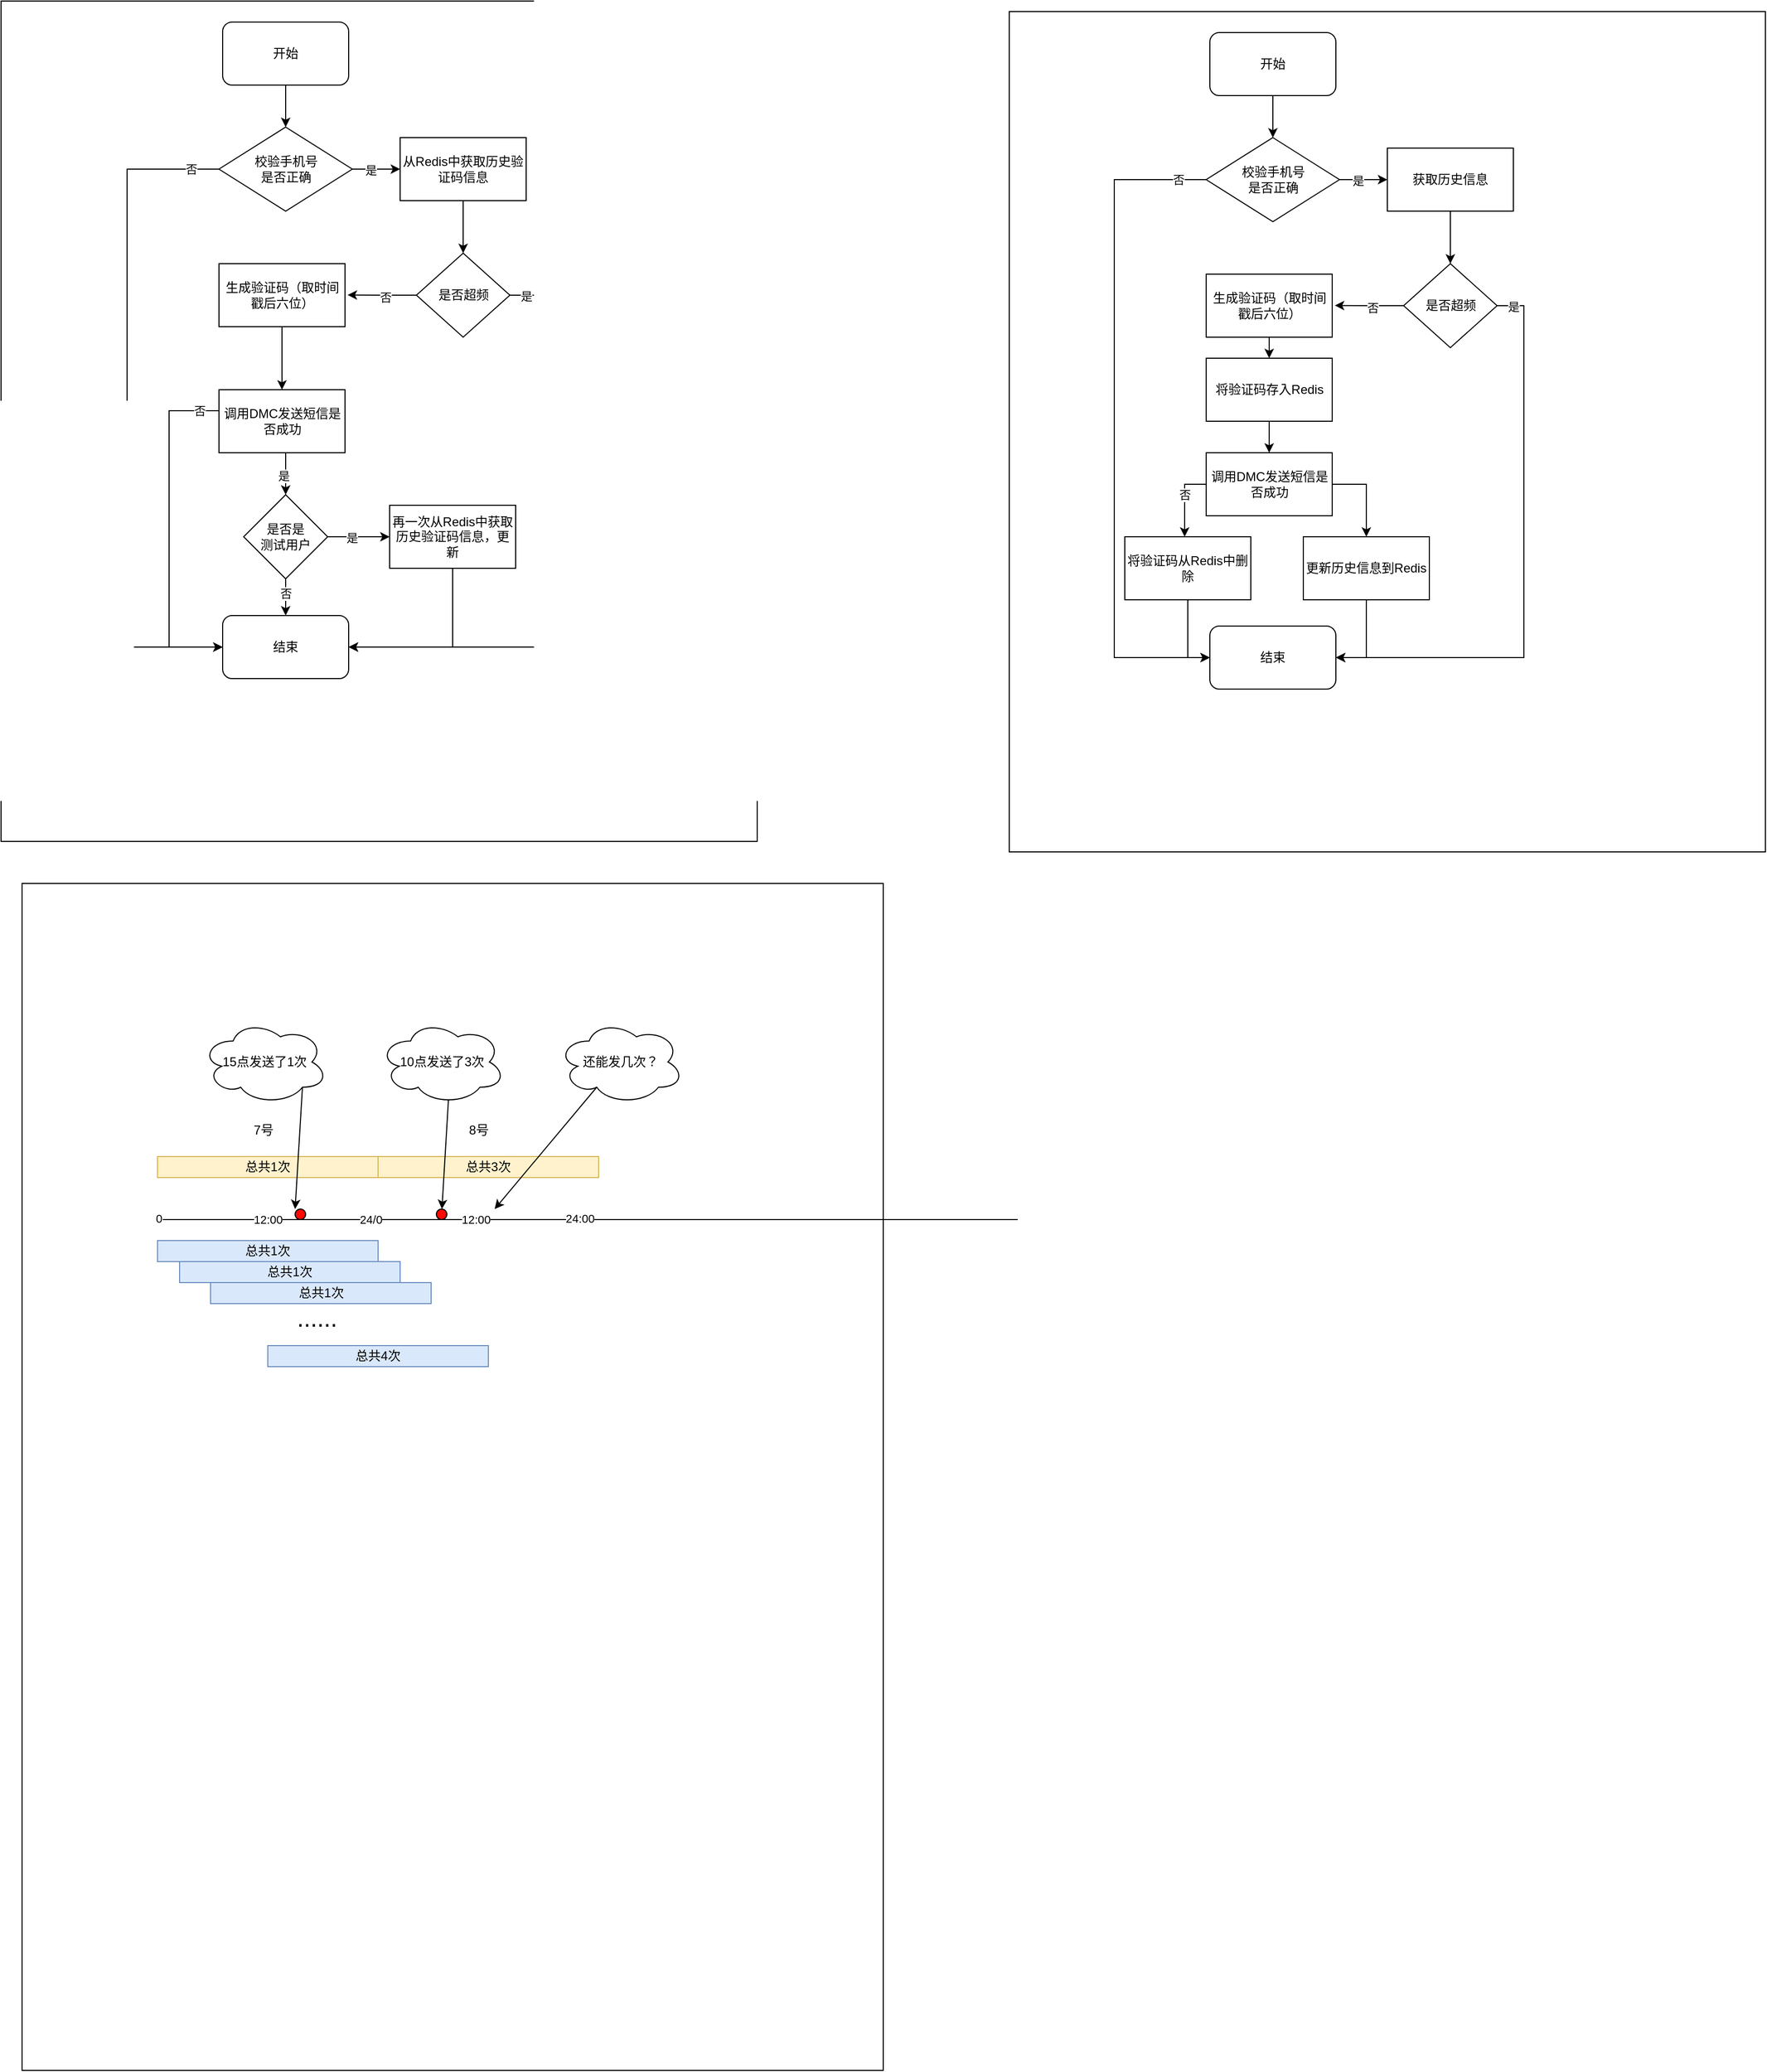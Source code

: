 <mxfile version="24.2.8" type="github">
  <diagram name="第 1 页" id="iJ3RDaBsDkiibVPw74gK">
    <mxGraphModel dx="933" dy="1761" grid="1" gridSize="10" guides="1" tooltips="1" connect="1" arrows="1" fold="1" page="1" pageScale="1" pageWidth="827" pageHeight="1169" math="0" shadow="0">
      <root>
        <mxCell id="0" />
        <mxCell id="1" parent="0" />
        <mxCell id="w9kX-I3qxIsX-tAkNDgR-72" value="" style="rounded=0;whiteSpace=wrap;html=1;" parent="1" vertex="1">
          <mxGeometry x="160" y="-60" width="720" height="800" as="geometry" />
        </mxCell>
        <mxCell id="w9kX-I3qxIsX-tAkNDgR-17" style="edgeStyle=orthogonalEdgeStyle;rounded=0;orthogonalLoop=1;jettySize=auto;html=1;exitX=0.5;exitY=1;exitDx=0;exitDy=0;entryX=0.5;entryY=0;entryDx=0;entryDy=0;" parent="1" source="cLkxvn7BE41b-FN8lYlk-1" target="w9kX-I3qxIsX-tAkNDgR-16" edge="1">
          <mxGeometry relative="1" as="geometry" />
        </mxCell>
        <mxCell id="cLkxvn7BE41b-FN8lYlk-1" value="开始" style="rounded=1;whiteSpace=wrap;html=1;" parent="1" vertex="1">
          <mxGeometry x="371" y="-40" width="120" height="60" as="geometry" />
        </mxCell>
        <mxCell id="w9kX-I3qxIsX-tAkNDgR-65" style="edgeStyle=orthogonalEdgeStyle;rounded=0;orthogonalLoop=1;jettySize=auto;html=1;exitX=0.5;exitY=1;exitDx=0;exitDy=0;" parent="1" source="w9kX-I3qxIsX-tAkNDgR-2" target="w9kX-I3qxIsX-tAkNDgR-40" edge="1">
          <mxGeometry relative="1" as="geometry" />
        </mxCell>
        <mxCell id="w9kX-I3qxIsX-tAkNDgR-2" value="生成验证码（取时间戳后六位）" style="rounded=0;whiteSpace=wrap;html=1;" parent="1" vertex="1">
          <mxGeometry x="367.5" y="190" width="120" height="60" as="geometry" />
        </mxCell>
        <mxCell id="w9kX-I3qxIsX-tAkNDgR-66" style="edgeStyle=orthogonalEdgeStyle;rounded=0;orthogonalLoop=1;jettySize=auto;html=1;exitX=0.5;exitY=1;exitDx=0;exitDy=0;entryX=1;entryY=0.5;entryDx=0;entryDy=0;" parent="1" source="w9kX-I3qxIsX-tAkNDgR-8" target="w9kX-I3qxIsX-tAkNDgR-25" edge="1">
          <mxGeometry relative="1" as="geometry" />
        </mxCell>
        <mxCell id="w9kX-I3qxIsX-tAkNDgR-8" value="再一次从Redis中获取历史验证码信息，更新" style="rounded=0;whiteSpace=wrap;html=1;" parent="1" vertex="1">
          <mxGeometry x="530" y="420" width="120" height="60" as="geometry" />
        </mxCell>
        <mxCell id="w9kX-I3qxIsX-tAkNDgR-37" style="edgeStyle=orthogonalEdgeStyle;rounded=0;orthogonalLoop=1;jettySize=auto;html=1;exitX=0;exitY=0.5;exitDx=0;exitDy=0;entryX=0;entryY=0.5;entryDx=0;entryDy=0;" parent="1" source="w9kX-I3qxIsX-tAkNDgR-16" target="w9kX-I3qxIsX-tAkNDgR-25" edge="1">
          <mxGeometry relative="1" as="geometry">
            <mxPoint x="450" y="875" as="targetPoint" />
            <mxPoint x="395" y="280" as="sourcePoint" />
            <Array as="points">
              <mxPoint x="280" y="100" />
              <mxPoint x="280" y="555" />
            </Array>
          </mxGeometry>
        </mxCell>
        <mxCell id="w9kX-I3qxIsX-tAkNDgR-39" value="否" style="edgeLabel;html=1;align=center;verticalAlign=middle;resizable=0;points=[];" parent="w9kX-I3qxIsX-tAkNDgR-37" vertex="1" connectable="0">
          <mxGeometry x="-0.855" y="-3" relative="1" as="geometry">
            <mxPoint x="19" y="3" as="offset" />
          </mxGeometry>
        </mxCell>
        <mxCell id="w9kX-I3qxIsX-tAkNDgR-58" style="edgeStyle=orthogonalEdgeStyle;rounded=0;orthogonalLoop=1;jettySize=auto;html=1;exitX=1;exitY=0.5;exitDx=0;exitDy=0;entryX=0;entryY=0.5;entryDx=0;entryDy=0;" parent="1" source="w9kX-I3qxIsX-tAkNDgR-16" target="w9kX-I3qxIsX-tAkNDgR-18" edge="1">
          <mxGeometry relative="1" as="geometry" />
        </mxCell>
        <mxCell id="w9kX-I3qxIsX-tAkNDgR-59" value="是" style="edgeLabel;html=1;align=center;verticalAlign=middle;resizable=0;points=[];" parent="w9kX-I3qxIsX-tAkNDgR-58" vertex="1" connectable="0">
          <mxGeometry x="-0.221" y="-1" relative="1" as="geometry">
            <mxPoint as="offset" />
          </mxGeometry>
        </mxCell>
        <mxCell id="w9kX-I3qxIsX-tAkNDgR-16" value="校验手机号&lt;div&gt;是否正确&lt;/div&gt;" style="rhombus;whiteSpace=wrap;html=1;" parent="1" vertex="1">
          <mxGeometry x="367.5" y="60" width="127" height="80" as="geometry" />
        </mxCell>
        <mxCell id="w9kX-I3qxIsX-tAkNDgR-21" style="edgeStyle=orthogonalEdgeStyle;rounded=0;orthogonalLoop=1;jettySize=auto;html=1;exitX=0.5;exitY=1;exitDx=0;exitDy=0;entryX=0.5;entryY=0;entryDx=0;entryDy=0;" parent="1" source="w9kX-I3qxIsX-tAkNDgR-18" target="w9kX-I3qxIsX-tAkNDgR-20" edge="1">
          <mxGeometry relative="1" as="geometry" />
        </mxCell>
        <mxCell id="w9kX-I3qxIsX-tAkNDgR-18" value="从Redis中获取历史验证码信息" style="rounded=0;whiteSpace=wrap;html=1;" parent="1" vertex="1">
          <mxGeometry x="540" y="70" width="120" height="60" as="geometry" />
        </mxCell>
        <mxCell id="w9kX-I3qxIsX-tAkNDgR-62" style="edgeStyle=orthogonalEdgeStyle;rounded=0;orthogonalLoop=1;jettySize=auto;html=1;exitX=0;exitY=0.5;exitDx=0;exitDy=0;" parent="1" source="w9kX-I3qxIsX-tAkNDgR-20" edge="1">
          <mxGeometry relative="1" as="geometry">
            <mxPoint x="490" y="219.783" as="targetPoint" />
          </mxGeometry>
        </mxCell>
        <mxCell id="w9kX-I3qxIsX-tAkNDgR-63" value="否" style="edgeLabel;html=1;align=center;verticalAlign=middle;resizable=0;points=[];" parent="w9kX-I3qxIsX-tAkNDgR-62" vertex="1" connectable="0">
          <mxGeometry x="-0.102" y="2" relative="1" as="geometry">
            <mxPoint as="offset" />
          </mxGeometry>
        </mxCell>
        <mxCell id="w9kX-I3qxIsX-tAkNDgR-69" style="edgeStyle=orthogonalEdgeStyle;rounded=0;orthogonalLoop=1;jettySize=auto;html=1;exitX=1;exitY=0.5;exitDx=0;exitDy=0;entryX=1;entryY=0.5;entryDx=0;entryDy=0;" parent="1" source="w9kX-I3qxIsX-tAkNDgR-20" target="w9kX-I3qxIsX-tAkNDgR-25" edge="1">
          <mxGeometry relative="1" as="geometry">
            <Array as="points">
              <mxPoint x="670" y="220" />
              <mxPoint x="670" y="555" />
            </Array>
          </mxGeometry>
        </mxCell>
        <mxCell id="w9kX-I3qxIsX-tAkNDgR-71" value="是" style="edgeLabel;html=1;align=center;verticalAlign=middle;resizable=0;points=[];" parent="w9kX-I3qxIsX-tAkNDgR-69" vertex="1" connectable="0">
          <mxGeometry x="-0.848" y="-3" relative="1" as="geometry">
            <mxPoint x="-7" y="-15" as="offset" />
          </mxGeometry>
        </mxCell>
        <mxCell id="w9kX-I3qxIsX-tAkNDgR-20" value="是否超频" style="rhombus;whiteSpace=wrap;html=1;" parent="1" vertex="1">
          <mxGeometry x="555.5" y="180" width="89" height="80" as="geometry" />
        </mxCell>
        <mxCell id="w9kX-I3qxIsX-tAkNDgR-25" value="结束" style="rounded=1;whiteSpace=wrap;html=1;" parent="1" vertex="1">
          <mxGeometry x="371" y="525" width="120" height="60" as="geometry" />
        </mxCell>
        <mxCell id="w9kX-I3qxIsX-tAkNDgR-51" style="edgeStyle=orthogonalEdgeStyle;rounded=0;orthogonalLoop=1;jettySize=auto;html=1;exitX=1;exitY=0.5;exitDx=0;exitDy=0;entryX=0;entryY=0.5;entryDx=0;entryDy=0;" parent="1" source="w9kX-I3qxIsX-tAkNDgR-31" target="w9kX-I3qxIsX-tAkNDgR-8" edge="1">
          <mxGeometry relative="1" as="geometry" />
        </mxCell>
        <mxCell id="w9kX-I3qxIsX-tAkNDgR-52" value="是" style="edgeLabel;html=1;align=center;verticalAlign=middle;resizable=0;points=[];" parent="w9kX-I3qxIsX-tAkNDgR-51" vertex="1" connectable="0">
          <mxGeometry x="-0.231" y="-1" relative="1" as="geometry">
            <mxPoint as="offset" />
          </mxGeometry>
        </mxCell>
        <mxCell id="w9kX-I3qxIsX-tAkNDgR-54" style="edgeStyle=orthogonalEdgeStyle;rounded=0;orthogonalLoop=1;jettySize=auto;html=1;exitX=0.5;exitY=1;exitDx=0;exitDy=0;" parent="1" source="w9kX-I3qxIsX-tAkNDgR-31" target="w9kX-I3qxIsX-tAkNDgR-25" edge="1">
          <mxGeometry relative="1" as="geometry" />
        </mxCell>
        <mxCell id="w9kX-I3qxIsX-tAkNDgR-55" value="否" style="edgeLabel;html=1;align=center;verticalAlign=middle;resizable=0;points=[];" parent="w9kX-I3qxIsX-tAkNDgR-54" vertex="1" connectable="0">
          <mxGeometry x="-0.4" relative="1" as="geometry">
            <mxPoint as="offset" />
          </mxGeometry>
        </mxCell>
        <mxCell id="w9kX-I3qxIsX-tAkNDgR-31" value="是否是&lt;div&gt;测试用户&lt;/div&gt;" style="rhombus;whiteSpace=wrap;html=1;" parent="1" vertex="1">
          <mxGeometry x="391" y="410" width="80" height="80" as="geometry" />
        </mxCell>
        <mxCell id="w9kX-I3qxIsX-tAkNDgR-42" style="edgeStyle=orthogonalEdgeStyle;rounded=0;orthogonalLoop=1;jettySize=auto;html=1;exitX=0.5;exitY=1;exitDx=0;exitDy=0;entryX=0.5;entryY=0;entryDx=0;entryDy=0;" parent="1" source="w9kX-I3qxIsX-tAkNDgR-40" target="w9kX-I3qxIsX-tAkNDgR-31" edge="1">
          <mxGeometry relative="1" as="geometry">
            <Array as="points">
              <mxPoint x="431" y="370" />
            </Array>
          </mxGeometry>
        </mxCell>
        <mxCell id="w9kX-I3qxIsX-tAkNDgR-50" value="是" style="edgeLabel;html=1;align=center;verticalAlign=middle;resizable=0;points=[];" parent="w9kX-I3qxIsX-tAkNDgR-42" vertex="1" connectable="0">
          <mxGeometry x="0.143" y="-2" relative="1" as="geometry">
            <mxPoint as="offset" />
          </mxGeometry>
        </mxCell>
        <mxCell id="w9kX-I3qxIsX-tAkNDgR-56" style="edgeStyle=orthogonalEdgeStyle;rounded=0;orthogonalLoop=1;jettySize=auto;html=1;exitX=0;exitY=0.5;exitDx=0;exitDy=0;entryX=0;entryY=0.5;entryDx=0;entryDy=0;" parent="1" source="w9kX-I3qxIsX-tAkNDgR-40" target="w9kX-I3qxIsX-tAkNDgR-25" edge="1">
          <mxGeometry relative="1" as="geometry">
            <Array as="points">
              <mxPoint x="320" y="330" />
              <mxPoint x="320" y="555" />
            </Array>
          </mxGeometry>
        </mxCell>
        <mxCell id="w9kX-I3qxIsX-tAkNDgR-57" value="否" style="edgeLabel;html=1;align=center;verticalAlign=middle;resizable=0;points=[];" parent="w9kX-I3qxIsX-tAkNDgR-56" vertex="1" connectable="0">
          <mxGeometry x="-0.769" y="3" relative="1" as="geometry">
            <mxPoint x="10" y="-3" as="offset" />
          </mxGeometry>
        </mxCell>
        <mxCell id="w9kX-I3qxIsX-tAkNDgR-40" value="调用DMC发送短信是否成功" style="rounded=0;whiteSpace=wrap;html=1;" parent="1" vertex="1">
          <mxGeometry x="367.5" y="310" width="120" height="60" as="geometry" />
        </mxCell>
        <mxCell id="cvTAiC9N2o6hxILZO5JC-1" value="" style="rounded=0;whiteSpace=wrap;html=1;" parent="1" vertex="1">
          <mxGeometry x="1120" y="-50" width="720" height="800" as="geometry" />
        </mxCell>
        <mxCell id="cvTAiC9N2o6hxILZO5JC-2" style="edgeStyle=orthogonalEdgeStyle;rounded=0;orthogonalLoop=1;jettySize=auto;html=1;exitX=0.5;exitY=1;exitDx=0;exitDy=0;entryX=0.5;entryY=0;entryDx=0;entryDy=0;" parent="1" source="cvTAiC9N2o6hxILZO5JC-3" target="cvTAiC9N2o6hxILZO5JC-12" edge="1">
          <mxGeometry relative="1" as="geometry" />
        </mxCell>
        <mxCell id="cvTAiC9N2o6hxILZO5JC-3" value="开始" style="rounded=1;whiteSpace=wrap;html=1;" parent="1" vertex="1">
          <mxGeometry x="1311" y="-30" width="120" height="60" as="geometry" />
        </mxCell>
        <mxCell id="cvTAiC9N2o6hxILZO5JC-34" style="edgeStyle=orthogonalEdgeStyle;rounded=0;orthogonalLoop=1;jettySize=auto;html=1;exitX=0.5;exitY=1;exitDx=0;exitDy=0;entryX=0.5;entryY=0;entryDx=0;entryDy=0;" parent="1" source="cvTAiC9N2o6hxILZO5JC-5" target="cvTAiC9N2o6hxILZO5JC-33" edge="1">
          <mxGeometry relative="1" as="geometry" />
        </mxCell>
        <mxCell id="cvTAiC9N2o6hxILZO5JC-5" value="生成验证码（取时间戳后六位）" style="rounded=0;whiteSpace=wrap;html=1;" parent="1" vertex="1">
          <mxGeometry x="1307.5" y="200" width="120" height="60" as="geometry" />
        </mxCell>
        <mxCell id="cvTAiC9N2o6hxILZO5JC-44" style="edgeStyle=orthogonalEdgeStyle;rounded=0;orthogonalLoop=1;jettySize=auto;html=1;exitX=0.5;exitY=1;exitDx=0;exitDy=0;entryX=1;entryY=0.5;entryDx=0;entryDy=0;" parent="1" source="cvTAiC9N2o6hxILZO5JC-7" target="cvTAiC9N2o6hxILZO5JC-20" edge="1">
          <mxGeometry relative="1" as="geometry" />
        </mxCell>
        <mxCell id="cvTAiC9N2o6hxILZO5JC-7" value="更新历史信息到Redis" style="rounded=0;whiteSpace=wrap;html=1;" parent="1" vertex="1">
          <mxGeometry x="1400" y="450" width="120" height="60" as="geometry" />
        </mxCell>
        <mxCell id="cvTAiC9N2o6hxILZO5JC-8" style="edgeStyle=orthogonalEdgeStyle;rounded=0;orthogonalLoop=1;jettySize=auto;html=1;exitX=0;exitY=0.5;exitDx=0;exitDy=0;entryX=0;entryY=0.5;entryDx=0;entryDy=0;" parent="1" source="cvTAiC9N2o6hxILZO5JC-12" target="cvTAiC9N2o6hxILZO5JC-20" edge="1">
          <mxGeometry relative="1" as="geometry">
            <mxPoint x="1390" y="885" as="targetPoint" />
            <mxPoint x="1335" y="290" as="sourcePoint" />
            <Array as="points">
              <mxPoint x="1220" y="110" />
              <mxPoint x="1220" y="565" />
            </Array>
          </mxGeometry>
        </mxCell>
        <mxCell id="cvTAiC9N2o6hxILZO5JC-9" value="否" style="edgeLabel;html=1;align=center;verticalAlign=middle;resizable=0;points=[];" parent="cvTAiC9N2o6hxILZO5JC-8" vertex="1" connectable="0">
          <mxGeometry x="-0.855" y="-3" relative="1" as="geometry">
            <mxPoint x="19" y="3" as="offset" />
          </mxGeometry>
        </mxCell>
        <mxCell id="cvTAiC9N2o6hxILZO5JC-10" style="edgeStyle=orthogonalEdgeStyle;rounded=0;orthogonalLoop=1;jettySize=auto;html=1;exitX=1;exitY=0.5;exitDx=0;exitDy=0;entryX=0;entryY=0.5;entryDx=0;entryDy=0;" parent="1" source="cvTAiC9N2o6hxILZO5JC-12" target="cvTAiC9N2o6hxILZO5JC-14" edge="1">
          <mxGeometry relative="1" as="geometry" />
        </mxCell>
        <mxCell id="cvTAiC9N2o6hxILZO5JC-11" value="是" style="edgeLabel;html=1;align=center;verticalAlign=middle;resizable=0;points=[];" parent="cvTAiC9N2o6hxILZO5JC-10" vertex="1" connectable="0">
          <mxGeometry x="-0.221" y="-1" relative="1" as="geometry">
            <mxPoint as="offset" />
          </mxGeometry>
        </mxCell>
        <mxCell id="cvTAiC9N2o6hxILZO5JC-12" value="校验手机号&lt;div&gt;是否正确&lt;/div&gt;" style="rhombus;whiteSpace=wrap;html=1;" parent="1" vertex="1">
          <mxGeometry x="1307.5" y="70" width="127" height="80" as="geometry" />
        </mxCell>
        <mxCell id="cvTAiC9N2o6hxILZO5JC-13" style="edgeStyle=orthogonalEdgeStyle;rounded=0;orthogonalLoop=1;jettySize=auto;html=1;exitX=0.5;exitY=1;exitDx=0;exitDy=0;entryX=0.5;entryY=0;entryDx=0;entryDy=0;" parent="1" source="cvTAiC9N2o6hxILZO5JC-14" target="cvTAiC9N2o6hxILZO5JC-19" edge="1">
          <mxGeometry relative="1" as="geometry" />
        </mxCell>
        <mxCell id="cvTAiC9N2o6hxILZO5JC-14" value="获取历史信息" style="rounded=0;whiteSpace=wrap;html=1;" parent="1" vertex="1">
          <mxGeometry x="1480" y="80" width="120" height="60" as="geometry" />
        </mxCell>
        <mxCell id="cvTAiC9N2o6hxILZO5JC-15" style="edgeStyle=orthogonalEdgeStyle;rounded=0;orthogonalLoop=1;jettySize=auto;html=1;exitX=0;exitY=0.5;exitDx=0;exitDy=0;" parent="1" source="cvTAiC9N2o6hxILZO5JC-19" edge="1">
          <mxGeometry relative="1" as="geometry">
            <mxPoint x="1430" y="229.783" as="targetPoint" />
          </mxGeometry>
        </mxCell>
        <mxCell id="cvTAiC9N2o6hxILZO5JC-16" value="否" style="edgeLabel;html=1;align=center;verticalAlign=middle;resizable=0;points=[];" parent="cvTAiC9N2o6hxILZO5JC-15" vertex="1" connectable="0">
          <mxGeometry x="-0.102" y="2" relative="1" as="geometry">
            <mxPoint as="offset" />
          </mxGeometry>
        </mxCell>
        <mxCell id="cvTAiC9N2o6hxILZO5JC-17" style="edgeStyle=orthogonalEdgeStyle;rounded=0;orthogonalLoop=1;jettySize=auto;html=1;exitX=1;exitY=0.5;exitDx=0;exitDy=0;entryX=1;entryY=0.5;entryDx=0;entryDy=0;" parent="1" source="cvTAiC9N2o6hxILZO5JC-19" target="cvTAiC9N2o6hxILZO5JC-20" edge="1">
          <mxGeometry relative="1" as="geometry">
            <Array as="points">
              <mxPoint x="1610" y="230" />
              <mxPoint x="1610" y="565" />
            </Array>
          </mxGeometry>
        </mxCell>
        <mxCell id="cvTAiC9N2o6hxILZO5JC-18" value="是" style="edgeLabel;html=1;align=center;verticalAlign=middle;resizable=0;points=[];" parent="cvTAiC9N2o6hxILZO5JC-17" vertex="1" connectable="0">
          <mxGeometry x="-0.848" y="-3" relative="1" as="geometry">
            <mxPoint x="-7" y="-15" as="offset" />
          </mxGeometry>
        </mxCell>
        <mxCell id="cvTAiC9N2o6hxILZO5JC-19" value="是否超频" style="rhombus;whiteSpace=wrap;html=1;" parent="1" vertex="1">
          <mxGeometry x="1495.5" y="190" width="89" height="80" as="geometry" />
        </mxCell>
        <mxCell id="cvTAiC9N2o6hxILZO5JC-20" value="结束" style="rounded=1;whiteSpace=wrap;html=1;" parent="1" vertex="1">
          <mxGeometry x="1311" y="535" width="120" height="60" as="geometry" />
        </mxCell>
        <mxCell id="cvTAiC9N2o6hxILZO5JC-39" style="edgeStyle=orthogonalEdgeStyle;rounded=0;orthogonalLoop=1;jettySize=auto;html=1;exitX=0;exitY=0.5;exitDx=0;exitDy=0;" parent="1" source="cvTAiC9N2o6hxILZO5JC-30" target="cvTAiC9N2o6hxILZO5JC-37" edge="1">
          <mxGeometry relative="1" as="geometry">
            <Array as="points">
              <mxPoint x="1287" y="400" />
            </Array>
          </mxGeometry>
        </mxCell>
        <mxCell id="cvTAiC9N2o6hxILZO5JC-40" value="否" style="edgeLabel;html=1;align=center;verticalAlign=middle;resizable=0;points=[];" parent="cvTAiC9N2o6hxILZO5JC-39" vertex="1" connectable="0">
          <mxGeometry x="-0.138" relative="1" as="geometry">
            <mxPoint as="offset" />
          </mxGeometry>
        </mxCell>
        <mxCell id="cvTAiC9N2o6hxILZO5JC-43" style="edgeStyle=orthogonalEdgeStyle;rounded=0;orthogonalLoop=1;jettySize=auto;html=1;exitX=1;exitY=0.5;exitDx=0;exitDy=0;entryX=0.5;entryY=0;entryDx=0;entryDy=0;" parent="1" source="cvTAiC9N2o6hxILZO5JC-30" target="cvTAiC9N2o6hxILZO5JC-7" edge="1">
          <mxGeometry relative="1" as="geometry" />
        </mxCell>
        <mxCell id="cvTAiC9N2o6hxILZO5JC-30" value="调用DMC发送短信是否成功" style="rounded=0;whiteSpace=wrap;html=1;" parent="1" vertex="1">
          <mxGeometry x="1307.5" y="370" width="120" height="60" as="geometry" />
        </mxCell>
        <mxCell id="cvTAiC9N2o6hxILZO5JC-35" style="edgeStyle=orthogonalEdgeStyle;rounded=0;orthogonalLoop=1;jettySize=auto;html=1;exitX=0.5;exitY=1;exitDx=0;exitDy=0;entryX=0.5;entryY=0;entryDx=0;entryDy=0;" parent="1" source="cvTAiC9N2o6hxILZO5JC-33" target="cvTAiC9N2o6hxILZO5JC-30" edge="1">
          <mxGeometry relative="1" as="geometry" />
        </mxCell>
        <mxCell id="cvTAiC9N2o6hxILZO5JC-33" value="将验证码存入Redis" style="rounded=0;whiteSpace=wrap;html=1;" parent="1" vertex="1">
          <mxGeometry x="1307.5" y="280" width="120" height="60" as="geometry" />
        </mxCell>
        <mxCell id="cvTAiC9N2o6hxILZO5JC-41" style="edgeStyle=orthogonalEdgeStyle;rounded=0;orthogonalLoop=1;jettySize=auto;html=1;exitX=0.5;exitY=1;exitDx=0;exitDy=0;entryX=0;entryY=0.5;entryDx=0;entryDy=0;" parent="1" source="cvTAiC9N2o6hxILZO5JC-37" target="cvTAiC9N2o6hxILZO5JC-20" edge="1">
          <mxGeometry relative="1" as="geometry" />
        </mxCell>
        <mxCell id="cvTAiC9N2o6hxILZO5JC-37" value="将验证码从Redis中删除" style="rounded=0;whiteSpace=wrap;html=1;" parent="1" vertex="1">
          <mxGeometry x="1230" y="450" width="120" height="60" as="geometry" />
        </mxCell>
        <mxCell id="vMXTCSbD_MljoOoVcjkG-1" value="" style="rounded=0;whiteSpace=wrap;html=1;" vertex="1" parent="1">
          <mxGeometry x="180" y="780" width="820" height="1130" as="geometry" />
        </mxCell>
        <mxCell id="vMXTCSbD_MljoOoVcjkG-3" value="" style="endArrow=none;html=1;rounded=0;" edge="1" parent="1">
          <mxGeometry width="50" height="50" relative="1" as="geometry">
            <mxPoint x="310" y="1100" as="sourcePoint" />
            <mxPoint x="1128" y="1100" as="targetPoint" />
          </mxGeometry>
        </mxCell>
        <mxCell id="vMXTCSbD_MljoOoVcjkG-4" value="0" style="edgeLabel;html=1;align=center;verticalAlign=middle;resizable=0;points=[];" vertex="1" connectable="0" parent="vMXTCSbD_MljoOoVcjkG-3">
          <mxGeometry x="-0.813" y="1" relative="1" as="geometry">
            <mxPoint x="-77" as="offset" />
          </mxGeometry>
        </mxCell>
        <mxCell id="vMXTCSbD_MljoOoVcjkG-5" value="12:00" style="edgeLabel;html=1;align=center;verticalAlign=middle;resizable=0;points=[];" vertex="1" connectable="0" parent="vMXTCSbD_MljoOoVcjkG-3">
          <mxGeometry x="-0.729" relative="1" as="geometry">
            <mxPoint x="-7" as="offset" />
          </mxGeometry>
        </mxCell>
        <mxCell id="vMXTCSbD_MljoOoVcjkG-6" value="24/0" style="edgeLabel;html=1;align=center;verticalAlign=middle;resizable=0;points=[];" vertex="1" connectable="0" parent="vMXTCSbD_MljoOoVcjkG-3">
          <mxGeometry x="-0.506" relative="1" as="geometry">
            <mxPoint as="offset" />
          </mxGeometry>
        </mxCell>
        <mxCell id="vMXTCSbD_MljoOoVcjkG-8" value="12:00" style="edgeLabel;html=1;align=center;verticalAlign=middle;resizable=0;points=[];" vertex="1" connectable="0" parent="vMXTCSbD_MljoOoVcjkG-3">
          <mxGeometry x="-0.263" relative="1" as="geometry">
            <mxPoint as="offset" />
          </mxGeometry>
        </mxCell>
        <mxCell id="vMXTCSbD_MljoOoVcjkG-9" value="24:00" style="edgeLabel;html=1;align=center;verticalAlign=middle;resizable=0;points=[];" vertex="1" connectable="0" parent="vMXTCSbD_MljoOoVcjkG-3">
          <mxGeometry x="-0.021" y="1" relative="1" as="geometry">
            <mxPoint as="offset" />
          </mxGeometry>
        </mxCell>
        <mxCell id="vMXTCSbD_MljoOoVcjkG-10" value="7号" style="text;html=1;align=center;verticalAlign=middle;whiteSpace=wrap;rounded=0;" vertex="1" parent="1">
          <mxGeometry x="380" y="1000" width="60" height="30" as="geometry" />
        </mxCell>
        <mxCell id="vMXTCSbD_MljoOoVcjkG-11" value="8号" style="text;html=1;align=center;verticalAlign=middle;whiteSpace=wrap;rounded=0;" vertex="1" parent="1">
          <mxGeometry x="584.5" y="1000" width="60" height="30" as="geometry" />
        </mxCell>
        <mxCell id="vMXTCSbD_MljoOoVcjkG-12" value="总共1次" style="rounded=0;whiteSpace=wrap;html=1;fillColor=#fff2cc;strokeColor=#d6b656;" vertex="1" parent="1">
          <mxGeometry x="309" y="1040" width="210" height="20" as="geometry" />
        </mxCell>
        <mxCell id="vMXTCSbD_MljoOoVcjkG-13" value="总共3次" style="rounded=0;whiteSpace=wrap;html=1;fillColor=#fff2cc;strokeColor=#d6b656;" vertex="1" parent="1">
          <mxGeometry x="519" y="1040" width="210" height="20" as="geometry" />
        </mxCell>
        <mxCell id="vMXTCSbD_MljoOoVcjkG-14" value="总共1次" style="rounded=0;whiteSpace=wrap;html=1;fillColor=#dae8fc;strokeColor=#6c8ebf;" vertex="1" parent="1">
          <mxGeometry x="309" y="1120" width="210" height="20" as="geometry" />
        </mxCell>
        <mxCell id="vMXTCSbD_MljoOoVcjkG-15" value="总共1次" style="rounded=0;whiteSpace=wrap;html=1;fillColor=#dae8fc;strokeColor=#6c8ebf;" vertex="1" parent="1">
          <mxGeometry x="330" y="1140" width="210" height="20" as="geometry" />
        </mxCell>
        <mxCell id="vMXTCSbD_MljoOoVcjkG-16" value="总共1次" style="rounded=0;whiteSpace=wrap;html=1;fillColor=#dae8fc;strokeColor=#6c8ebf;" vertex="1" parent="1">
          <mxGeometry x="359.5" y="1160" width="210" height="20" as="geometry" />
        </mxCell>
        <mxCell id="vMXTCSbD_MljoOoVcjkG-20" value="&lt;font style=&quot;font-size: 23px;&quot;&gt;......&lt;/font&gt;" style="text;html=1;align=center;verticalAlign=middle;whiteSpace=wrap;rounded=0;" vertex="1" parent="1">
          <mxGeometry x="431" y="1179" width="60" height="30" as="geometry" />
        </mxCell>
        <mxCell id="vMXTCSbD_MljoOoVcjkG-21" value="总共4次" style="rounded=0;whiteSpace=wrap;html=1;fillColor=#dae8fc;strokeColor=#6c8ebf;" vertex="1" parent="1">
          <mxGeometry x="414" y="1220" width="210" height="20" as="geometry" />
        </mxCell>
        <mxCell id="vMXTCSbD_MljoOoVcjkG-22" value="15点发送了1次" style="ellipse;shape=cloud;whiteSpace=wrap;html=1;" vertex="1" parent="1">
          <mxGeometry x="351" y="910" width="120" height="80" as="geometry" />
        </mxCell>
        <mxCell id="vMXTCSbD_MljoOoVcjkG-24" value="" style="endArrow=classic;html=1;rounded=0;exitX=0.8;exitY=0.8;exitDx=0;exitDy=0;exitPerimeter=0;" edge="1" parent="1" source="vMXTCSbD_MljoOoVcjkG-22">
          <mxGeometry width="50" height="50" relative="1" as="geometry">
            <mxPoint x="180" y="1140" as="sourcePoint" />
            <mxPoint x="440" y="1090" as="targetPoint" />
          </mxGeometry>
        </mxCell>
        <mxCell id="vMXTCSbD_MljoOoVcjkG-25" value="10点发送了3次" style="ellipse;shape=cloud;whiteSpace=wrap;html=1;" vertex="1" parent="1">
          <mxGeometry x="520" y="910" width="120" height="80" as="geometry" />
        </mxCell>
        <mxCell id="vMXTCSbD_MljoOoVcjkG-27" value="还能发几次？" style="ellipse;shape=cloud;whiteSpace=wrap;html=1;" vertex="1" parent="1">
          <mxGeometry x="690" y="910" width="120" height="80" as="geometry" />
        </mxCell>
        <mxCell id="vMXTCSbD_MljoOoVcjkG-28" value="" style="endArrow=classic;html=1;rounded=0;exitX=0.31;exitY=0.8;exitDx=0;exitDy=0;exitPerimeter=0;" edge="1" parent="1" source="vMXTCSbD_MljoOoVcjkG-27">
          <mxGeometry width="50" height="50" relative="1" as="geometry">
            <mxPoint x="827" y="990" as="sourcePoint" />
            <mxPoint x="630" y="1090" as="targetPoint" />
          </mxGeometry>
        </mxCell>
        <mxCell id="vMXTCSbD_MljoOoVcjkG-30" value="" style="ellipse;whiteSpace=wrap;html=1;fillColor=#FF0800;" vertex="1" parent="1">
          <mxGeometry x="440" y="1090" width="10" height="10" as="geometry" />
        </mxCell>
        <mxCell id="vMXTCSbD_MljoOoVcjkG-33" value="" style="endArrow=classic;html=1;rounded=0;exitX=0.55;exitY=0.95;exitDx=0;exitDy=0;exitPerimeter=0;" edge="1" parent="1" source="vMXTCSbD_MljoOoVcjkG-25" target="vMXTCSbD_MljoOoVcjkG-32">
          <mxGeometry width="50" height="50" relative="1" as="geometry">
            <mxPoint x="571" y="986" as="sourcePoint" />
            <mxPoint x="580" y="1096" as="targetPoint" />
          </mxGeometry>
        </mxCell>
        <mxCell id="vMXTCSbD_MljoOoVcjkG-32" value="" style="ellipse;whiteSpace=wrap;html=1;fillColor=#FF0800;" vertex="1" parent="1">
          <mxGeometry x="574.5" y="1090" width="10" height="10" as="geometry" />
        </mxCell>
      </root>
    </mxGraphModel>
  </diagram>
</mxfile>
